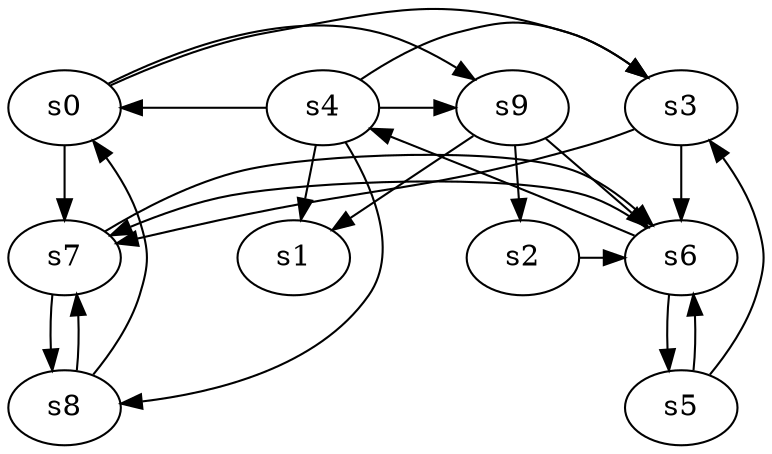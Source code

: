 digraph game_0644_complex_10 {
    s0 [name="s0", player=1, target=1];
    s1 [name="s1", player=1];
    s2 [name="s2", player=0];
    s3 [name="s3", player=1];
    s4 [name="s4", player=1];
    s5 [name="s5", player=1];
    s6 [name="s6", player=0];
    s7 [name="s7", player=1];
    s8 [name="s8", player=0];
    s9 [name="s9", player=0];

    s0 -> s3 [constraint="time % 3 == 1"];
    s0 -> s7;
    s0 -> s9 [constraint="time % 7 == 6"];
    s2 -> s6 [constraint="time % 4 == 3 && time % 5 == 3"];
    s3 -> s6;
    s3 -> s7 [constraint="!(time % 5 == 1)"];
    s4 -> s0 [constraint="time == 0 || time == 2 || time == 20"];
    s4 -> s1 [constraint="time % 5 == 3 || time % 3 == 2"];
    s4 -> s3 [constraint="!(time % 5 == 4)"];
    s4 -> s8 [constraint="time % 3 == 0 || time % 3 == 1"];
    s4 -> s9 [constraint="time % 2 == 1 && time % 4 == 3"];
    s5 -> s3 [constraint="!(time % 2 == 0)"];
    s5 -> s6 [constraint="time % 4 == 0 && time % 3 == 2"];
    s6 -> s4 [constraint="!(time % 3 == 1)"];
    s6 -> s5;
    s6 -> s7 [constraint="time == 0 || time == 6 || time == 10 || time == 13 || time == 17"];
    s7 -> s6 [constraint="!(time % 5 == 3)"];
    s7 -> s8;
    s8 -> s0 [constraint="time == 8 || time == 12 || time == 19"];
    s8 -> s7 [constraint="!(time % 4 == 1)"];
    s9 -> s1;
    s9 -> s2;
    s9 -> s6 [constraint="time % 2 == 1 || time % 3 == 2"];
}
